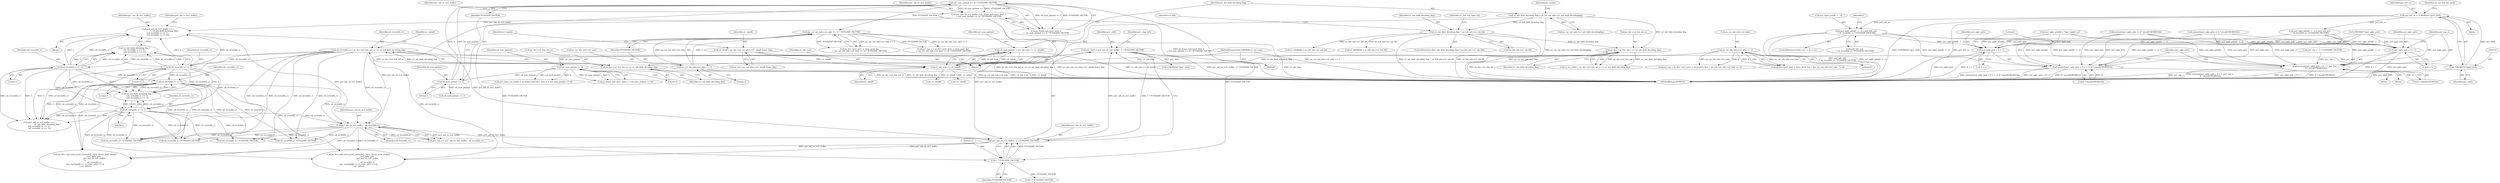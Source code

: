 digraph "0_Android_a583270e1c96d307469c83dc42bd3c5f1b9ef63f@integer" {
"1003172" [label="(Call,au2_ngbr_pels[8 - 1 - i] = pu2_left_uv[i\n * u4_recwidth_cr / YUV420SP_FACTOR])"];
"1003113" [label="(Call,pu2_left_uv = (UWORD16 *)pu1_uleft)"];
"1003115" [label="(Call,(UWORD16 *)pu1_uleft)"];
"1000668" [label="(Call,pu1_uleft = pu1_mb_cb_rei1_buffer - 1 * YUV420SP_FACTOR)"];
"1000670" [label="(Call,pu1_mb_cb_rei1_buffer - 1 * YUV420SP_FACTOR)"];
"1000660" [label="(Call,pu1_mb_cb_rei1_buffer - u4_recwidth_cr)"];
"1000545" [label="(Call,pu1_mb_cb_rei1_buffer = ps_frame_buf->pu1_dest_u\n + (u4_num_pmbair << 3) * YUV420SP_FACTOR)"];
"1000551" [label="(Call,(u4_num_pmbair << 3) * YUV420SP_FACTOR)"];
"1000552" [label="(Call,u4_num_pmbair << 3)"];
"1000542" [label="(Call,u4_num_pmbair << 4)"];
"1000361" [label="(Call,u4_num_pmbair = (u1_mb_num >> u1_mbaff))"];
"1000363" [label="(Call,u1_mb_num >> u1_mbaff)"];
"1000242" [label="(MethodParameterIn,UWORD8 u1_mb_num)"];
"1000349" [label="(Call,u1_mbaff = ps_dec->ps_cur_slice->u1_mbaff_frame_flag)"];
"1000600" [label="(Call,pu1_mb_cb_rei1_buffer += (\n                            u1_mb_field_decoding_flag ?\n (u4_recwidth_cr >> 1) :\n (u4_recwidth_cr << 3)))"];
"1000604" [label="(Call,u4_recwidth_cr >> 1)"];
"1000575" [label="(Call,u4_recwidth_cr = ps_dec->u2_frm_wd_uv << u1_mb_field_decoding_flag)"];
"1000577" [label="(Call,ps_dec->u2_frm_wd_uv << u1_mb_field_decoding_flag)"];
"1000570" [label="(Call,ps_dec->u2_frm_wd_y << u1_mb_field_decoding_flag)"];
"1000366" [label="(Call,u1_mb_field_decoding_flag = ps_cur_mb_info->u1_mb_field_decodingflag)"];
"1000452" [label="(Call,u1_mb_field_decoding_flag ^ ps_left_mb->u1_mb_fld)"];
"1000607" [label="(Call,u4_recwidth_cr << 3)"];
"1000617" [label="(Call,u4_recwidth_cr << 3)"];
"1000614" [label="(Call,u4_recwidth_cr >> 1)"];
"1000672" [label="(Call,1 * YUV420SP_FACTOR)"];
"1000644" [label="(Call,(ps_cur_mb_info->u2_mbx << 3) * YUV420SP_FACTOR)"];
"1000645" [label="(Call,ps_cur_mb_info->u2_mbx << 3)"];
"1000633" [label="(Call,ps_cur_mb_info->u2_mbx << 4)"];
"1003214" [label="(Call,memcpy(au2_ngbr_pels + 8 + 1, pu1_top_u,\n 8 * sizeof(UWORD16)))"];
"1003215" [label="(Call,au2_ngbr_pels + 8 + 1)"];
"1003227" [label="(Call,memset(au2_ngbr_pels + 8 + 1, 0, 8 * sizeof(UWORD16)))"];
"1003228" [label="(Call,au2_ngbr_pels + 8 + 1)"];
"1000637" [label="(Literal,4)"];
"1000661" [label="(Identifier,pu1_mb_cb_rei1_buffer)"];
"1003205" [label="(Call,au2_ngbr_pels[8] = *pu2_topleft_uv)"];
"1000600" [label="(Call,pu1_mb_cb_rei1_buffer += (\n                            u1_mb_field_decoding_flag ?\n (u4_recwidth_cr >> 1) :\n (u4_recwidth_cr << 3)))"];
"1000570" [label="(Call,ps_dec->u2_frm_wd_y << u1_mb_field_decoding_flag)"];
"1003117" [label="(Identifier,pu1_uleft)"];
"1000668" [label="(Call,pu1_uleft = pu1_mb_cb_rei1_buffer - 1 * YUV420SP_FACTOR)"];
"1000609" [label="(Literal,3)"];
"1000673" [label="(Literal,1)"];
"1000351" [label="(Call,ps_dec->ps_cur_slice->u1_mbaff_frame_flag)"];
"1000615" [label="(Identifier,u4_recwidth_cr)"];
"1000605" [label="(Identifier,u4_recwidth_cr)"];
"1000542" [label="(Call,u4_num_pmbair << 4)"];
"1003221" [label="(Call,8 * sizeof(UWORD16))"];
"1000562" [label="(Call,u4_num_pmbair << 3)"];
"1000543" [label="(Identifier,u4_num_pmbair)"];
"1000357" [label="(Identifier,u1_topmb)"];
"1000536" [label="(Call,pu1_luma_rec_buffer = ps_frame_buf->pu1_dest_y + (u4_num_pmbair << 4))"];
"1000557" [label="(Identifier,pu1_mb_cr_rei1_buffer)"];
"1000602" [label="(Call,u1_mb_field_decoding_flag ?\n (u4_recwidth_cr >> 1) :\n (u4_recwidth_cr << 3))"];
"1000646" [label="(Call,ps_cur_mb_info->u2_mbx)"];
"1003089" [label="(Call,(UWORD8 *)au2_ngbr_pels)"];
"1000568" [label="(Call,ui_rec_width = ps_dec->u2_frm_wd_y << u1_mb_field_decoding_flag)"];
"1000555" [label="(Identifier,YUV420SP_FACTOR)"];
"1000363" [label="(Call,u1_mb_num >> u1_mbaff)"];
"1000614" [label="(Call,u4_recwidth_cr >> 1)"];
"1003220" [label="(Identifier,pu1_top_u)"];
"1003184" [label="(Call,u4_recwidth_cr / YUV420SP_FACTOR)"];
"1003163" [label="(ControlStructure,for(i = 4; i < 8; i++))"];
"1003233" [label="(Literal,0)"];
"1000350" [label="(Identifier,u1_mbaff)"];
"1000547" [label="(Call,ps_frame_buf->pu1_dest_u\n + (u4_num_pmbair << 3) * YUV420SP_FACTOR)"];
"1000660" [label="(Call,pu1_mb_cb_rei1_buffer - u4_recwidth_cr)"];
"1003114" [label="(Identifier,pu2_left_uv)"];
"1002841" [label="(Call,ps_dec->apf_intra_pred_chroma[u1_intra_chrom_pred_mode](\n                                pu1_ngbr_pels,\n                                pu1_mb_cb_rei1_buffer,\n 1,\n                                u4_recwidth_cr,\n ((uc_useTopMB << 2) | (use_left2 << 4)\n | use_left1)))"];
"1003234" [label="(Call,8 * sizeof(UWORD16))"];
"1003171" [label="(Identifier,i)"];
"1000571" [label="(Call,ps_dec->u2_frm_wd_y)"];
"1000368" [label="(Call,ps_cur_mb_info->u1_mb_field_decodingflag)"];
"1000581" [label="(Identifier,u1_mb_field_decoding_flag)"];
"1003228" [label="(Call,au2_ngbr_pels + 8 + 1)"];
"1000676" [label="(Identifier,pu1_ytop_left)"];
"1003239" [label="(Identifier,pu1_ngbr_pels)"];
"1003115" [label="(Call,(UWORD16 *)pu1_uleft)"];
"1000589" [label="(Block,)"];
"1000451" [label="(ControlStructure,if(u1_mb_field_decoding_flag ^ ps_left_mb->u1_mb_fld))"];
"1000618" [label="(Identifier,u4_recwidth_cr)"];
"1000633" [label="(Call,ps_cur_mb_info->u2_mbx << 4)"];
"1000617" [label="(Call,u4_recwidth_cr << 3)"];
"1000361" [label="(Call,u4_num_pmbair = (u1_mb_num >> u1_mbaff))"];
"1000682" [label="(Call,pu1_top_u - 1 * YUV420SP_FACTOR)"];
"1003119" [label="(Identifier,u2_use_left_mb_pack)"];
"1000367" [label="(Identifier,u1_mb_field_decoding_flag)"];
"1000551" [label="(Call,(u4_num_pmbair << 3) * YUV420SP_FACTOR)"];
"1000612" [label="(Call,u1_mb_field_decoding_flag ?\n (u4_recwidth_cr >> 1) :\n (u4_recwidth_cr << 3))"];
"1000366" [label="(Call,u1_mb_field_decoding_flag = ps_cur_mb_info->u1_mb_field_decodingflag)"];
"1000658" [label="(Call,pu1_top_u = pu1_mb_cb_rei1_buffer - u4_recwidth_cr)"];
"1000578" [label="(Call,ps_dec->u2_frm_wd_uv)"];
"1003180" [label="(Call,pu2_left_uv[i\n * u4_recwidth_cr / YUV420SP_FACTOR])"];
"1002749" [label="(Call,u4_recwidth_cr / YUV420SP_FACTOR)"];
"1003238" [label="(Call,ps_dec->apf_intra_pred_chroma[u1_intra_chrom_pred_mode](\n                                pu1_ngbr_pels,\n                                pu1_mb_cb_rei1_buffer,\n 1,\n                                u4_recwidth_cr,\n ((uc_useTopMB << 2) | (use_left2 << 4)\n | use_left1)))"];
"1000629" [label="(Call,ps_dec->pu1_prev_y_intra_pred_line + (ps_cur_mb_info->u2_mbx << 4))"];
"1003198" [label="(Call,memset(au2_ngbr_pels, 0, 8 * sizeof(UWORD16)))"];
"1003146" [label="(Call,u4_recwidth_cr / YUV420SP_FACTOR)"];
"1000619" [label="(Literal,3)"];
"1003213" [label="(Block,)"];
"1000606" [label="(Literal,1)"];
"1000649" [label="(Literal,3)"];
"1000554" [label="(Literal,3)"];
"1000662" [label="(Identifier,u4_recwidth_cr)"];
"1002787" [label="(Call,u4_recwidth_cr / YUV420SP_FACTOR)"];
"1000601" [label="(Identifier,pu1_mb_cb_rei1_buffer)"];
"1003084" [label="(Block,)"];
"1000502" [label="(Identifier,u1_use_top_right_mb)"];
"1003217" [label="(Call,8 + 1)"];
"1000553" [label="(Identifier,u4_num_pmbair)"];
"1000670" [label="(Call,pu1_mb_cb_rei1_buffer - 1 * YUV420SP_FACTOR)"];
"1003254" [label="(MethodReturn,WORD32)"];
"1000372" [label="(Identifier,ps_curmb)"];
"1000616" [label="(Literal,1)"];
"1000552" [label="(Call,u4_num_pmbair << 3)"];
"1002713" [label="(Call,(UWORD16 *)pu1_uleft)"];
"1000577" [label="(Call,ps_dec->u2_frm_wd_uv << u1_mb_field_decoding_flag)"];
"1000362" [label="(Identifier,u4_num_pmbair)"];
"1000610" [label="(Call,pu1_mb_cr_rei1_buffer += (\n                            u1_mb_field_decoding_flag ?\n (u4_recwidth_cr >> 1) :\n (u4_recwidth_cr << 3)))"];
"1000604" [label="(Call,u4_recwidth_cr >> 1)"];
"1000583" [label="(Identifier,u1_mbaff)"];
"1000544" [label="(Literal,4)"];
"1003214" [label="(Call,memcpy(au2_ngbr_pels + 8 + 1, pu1_top_u,\n 8 * sizeof(UWORD16)))"];
"1000575" [label="(Call,u4_recwidth_cr = ps_dec->u2_frm_wd_uv << u1_mb_field_decoding_flag)"];
"1000454" [label="(Call,ps_left_mb->u1_mb_fld)"];
"1001123" [label="(Call,!u1_mbaff)"];
"1000546" [label="(Identifier,pu1_mb_cb_rei1_buffer)"];
"1003134" [label="(Call,au2_ngbr_pels[8 - 1 - i] = pu2_left_uv[i\n * u4_recwidth_cr / YUV420SP_FACTOR])"];
"1000243" [label="(Block,)"];
"1000674" [label="(Identifier,YUV420SP_FACTOR)"];
"1001161" [label="(Call,u1_leftMbfld = ps_left_mb->u1_mb_fld)"];
"1000634" [label="(Call,ps_cur_mb_info->u2_mbx)"];
"1003226" [label="(Block,)"];
"1000640" [label="(Call,ps_dec->pu1_prev_u_intra_pred_line\n + (ps_cur_mb_info->u2_mbx << 3) * YUV420SP_FACTOR)"];
"1003216" [label="(Identifier,au2_ngbr_pels)"];
"1000645" [label="(Call,ps_cur_mb_info->u2_mbx << 3)"];
"1000349" [label="(Call,u1_mbaff = ps_dec->ps_cur_slice->u1_mbaff_frame_flag)"];
"1000672" [label="(Call,1 * YUV420SP_FACTOR)"];
"1000574" [label="(Identifier,u1_mb_field_decoding_flag)"];
"1003173" [label="(Call,au2_ngbr_pels[8 - 1 - i])"];
"1000459" [label="(Identifier,u1_left)"];
"1003189" [label="(Call,memset(au2_ngbr_pels, 0, 4 * sizeof(UWORD16)))"];
"1003113" [label="(Call,pu2_left_uv = (UWORD16 *)pu1_uleft)"];
"1000671" [label="(Identifier,pu1_mb_cb_rei1_buffer)"];
"1000650" [label="(Identifier,YUV420SP_FACTOR)"];
"1000638" [label="(Call,pu1_top_u = ps_dec->pu1_prev_u_intra_pred_line\n + (ps_cur_mb_info->u2_mbx << 3) * YUV420SP_FACTOR)"];
"1000365" [label="(Identifier,u1_mbaff)"];
"1003172" [label="(Call,au2_ngbr_pels[8 - 1 - i] = pu2_left_uv[i\n * u4_recwidth_cr / YUV420SP_FACTOR])"];
"1000364" [label="(Identifier,u1_mb_num)"];
"1000453" [label="(Identifier,u1_mb_field_decoding_flag)"];
"1000538" [label="(Call,ps_frame_buf->pu1_dest_y + (u4_num_pmbair << 4))"];
"1001936" [label="(Call,!u1_mbaff)"];
"1003229" [label="(Identifier,au2_ngbr_pels)"];
"1000627" [label="(Call,puc_top = ps_dec->pu1_prev_y_intra_pred_line + (ps_cur_mb_info->u2_mbx << 4))"];
"1000545" [label="(Call,pu1_mb_cb_rei1_buffer = ps_frame_buf->pu1_dest_u\n + (u4_num_pmbair << 3) * YUV420SP_FACTOR)"];
"1000607" [label="(Call,u4_recwidth_cr << 3)"];
"1000684" [label="(Call,1 * YUV420SP_FACTOR)"];
"1003227" [label="(Call,memset(au2_ngbr_pels + 8 + 1, 0, 8 * sizeof(UWORD16)))"];
"1000242" [label="(MethodParameterIn,UWORD8 u1_mb_num)"];
"1000608" [label="(Identifier,u4_recwidth_cr)"];
"1000669" [label="(Identifier,pu1_uleft)"];
"1001975" [label="(Call,u1_leftMbfld = ps_left_mb->u1_mb_fld)"];
"1003215" [label="(Call,au2_ngbr_pels + 8 + 1)"];
"1003230" [label="(Call,8 + 1)"];
"1000644" [label="(Call,(ps_cur_mb_info->u2_mbx << 3) * YUV420SP_FACTOR)"];
"1000576" [label="(Identifier,u4_recwidth_cr)"];
"1000611" [label="(Identifier,pu1_mb_cr_rei1_buffer)"];
"1000452" [label="(Call,u1_mb_field_decoding_flag ^ ps_left_mb->u1_mb_fld)"];
"1003172" -> "1003163"  [label="AST: "];
"1003172" -> "1003180"  [label="CFG: "];
"1003173" -> "1003172"  [label="AST: "];
"1003180" -> "1003172"  [label="AST: "];
"1003171" -> "1003172"  [label="CFG: "];
"1003172" -> "1003254"  [label="DDG: pu2_left_uv[i\n * u4_recwidth_cr / YUV420SP_FACTOR]"];
"1003172" -> "1003254"  [label="DDG: au2_ngbr_pels[8 - 1 - i]"];
"1003113" -> "1003172"  [label="DDG: pu2_left_uv"];
"1003172" -> "1003214"  [label="DDG: au2_ngbr_pels[8 - 1 - i]"];
"1003172" -> "1003215"  [label="DDG: au2_ngbr_pels[8 - 1 - i]"];
"1003172" -> "1003227"  [label="DDG: au2_ngbr_pels[8 - 1 - i]"];
"1003172" -> "1003228"  [label="DDG: au2_ngbr_pels[8 - 1 - i]"];
"1003113" -> "1003084"  [label="AST: "];
"1003113" -> "1003115"  [label="CFG: "];
"1003114" -> "1003113"  [label="AST: "];
"1003115" -> "1003113"  [label="AST: "];
"1003119" -> "1003113"  [label="CFG: "];
"1003113" -> "1003254"  [label="DDG: pu2_left_uv"];
"1003113" -> "1003254"  [label="DDG: (UWORD16 *)pu1_uleft"];
"1003115" -> "1003113"  [label="DDG: pu1_uleft"];
"1003113" -> "1003134"  [label="DDG: pu2_left_uv"];
"1003115" -> "1003117"  [label="CFG: "];
"1003116" -> "1003115"  [label="AST: "];
"1003117" -> "1003115"  [label="AST: "];
"1003115" -> "1003254"  [label="DDG: pu1_uleft"];
"1000668" -> "1003115"  [label="DDG: pu1_uleft"];
"1000668" -> "1000243"  [label="AST: "];
"1000668" -> "1000670"  [label="CFG: "];
"1000669" -> "1000668"  [label="AST: "];
"1000670" -> "1000668"  [label="AST: "];
"1000676" -> "1000668"  [label="CFG: "];
"1000668" -> "1003254"  [label="DDG: pu1_mb_cb_rei1_buffer - 1 * YUV420SP_FACTOR"];
"1000670" -> "1000668"  [label="DDG: pu1_mb_cb_rei1_buffer"];
"1000670" -> "1000668"  [label="DDG: 1 * YUV420SP_FACTOR"];
"1000668" -> "1002713"  [label="DDG: pu1_uleft"];
"1000670" -> "1000672"  [label="CFG: "];
"1000671" -> "1000670"  [label="AST: "];
"1000672" -> "1000670"  [label="AST: "];
"1000660" -> "1000670"  [label="DDG: pu1_mb_cb_rei1_buffer"];
"1000545" -> "1000670"  [label="DDG: pu1_mb_cb_rei1_buffer"];
"1000600" -> "1000670"  [label="DDG: pu1_mb_cb_rei1_buffer"];
"1000672" -> "1000670"  [label="DDG: 1"];
"1000672" -> "1000670"  [label="DDG: YUV420SP_FACTOR"];
"1000670" -> "1002841"  [label="DDG: pu1_mb_cb_rei1_buffer"];
"1000670" -> "1003238"  [label="DDG: pu1_mb_cb_rei1_buffer"];
"1000660" -> "1000658"  [label="AST: "];
"1000660" -> "1000662"  [label="CFG: "];
"1000661" -> "1000660"  [label="AST: "];
"1000662" -> "1000660"  [label="AST: "];
"1000658" -> "1000660"  [label="CFG: "];
"1000660" -> "1000658"  [label="DDG: pu1_mb_cb_rei1_buffer"];
"1000660" -> "1000658"  [label="DDG: u4_recwidth_cr"];
"1000545" -> "1000660"  [label="DDG: pu1_mb_cb_rei1_buffer"];
"1000600" -> "1000660"  [label="DDG: pu1_mb_cb_rei1_buffer"];
"1000617" -> "1000660"  [label="DDG: u4_recwidth_cr"];
"1000614" -> "1000660"  [label="DDG: u4_recwidth_cr"];
"1000575" -> "1000660"  [label="DDG: u4_recwidth_cr"];
"1000660" -> "1002749"  [label="DDG: u4_recwidth_cr"];
"1000660" -> "1002787"  [label="DDG: u4_recwidth_cr"];
"1000660" -> "1002841"  [label="DDG: u4_recwidth_cr"];
"1000660" -> "1003146"  [label="DDG: u4_recwidth_cr"];
"1000660" -> "1003184"  [label="DDG: u4_recwidth_cr"];
"1000660" -> "1003238"  [label="DDG: u4_recwidth_cr"];
"1000545" -> "1000243"  [label="AST: "];
"1000545" -> "1000547"  [label="CFG: "];
"1000546" -> "1000545"  [label="AST: "];
"1000547" -> "1000545"  [label="AST: "];
"1000557" -> "1000545"  [label="CFG: "];
"1000545" -> "1003254"  [label="DDG: ps_frame_buf->pu1_dest_u\n + (u4_num_pmbair << 3) * YUV420SP_FACTOR"];
"1000551" -> "1000545"  [label="DDG: u4_num_pmbair << 3"];
"1000551" -> "1000545"  [label="DDG: YUV420SP_FACTOR"];
"1000545" -> "1000600"  [label="DDG: pu1_mb_cb_rei1_buffer"];
"1000551" -> "1000547"  [label="AST: "];
"1000551" -> "1000555"  [label="CFG: "];
"1000552" -> "1000551"  [label="AST: "];
"1000555" -> "1000551"  [label="AST: "];
"1000547" -> "1000551"  [label="CFG: "];
"1000551" -> "1000547"  [label="DDG: u4_num_pmbair << 3"];
"1000551" -> "1000547"  [label="DDG: YUV420SP_FACTOR"];
"1000552" -> "1000551"  [label="DDG: u4_num_pmbair"];
"1000552" -> "1000551"  [label="DDG: 3"];
"1000551" -> "1000644"  [label="DDG: YUV420SP_FACTOR"];
"1000551" -> "1000672"  [label="DDG: YUV420SP_FACTOR"];
"1000552" -> "1000554"  [label="CFG: "];
"1000553" -> "1000552"  [label="AST: "];
"1000554" -> "1000552"  [label="AST: "];
"1000555" -> "1000552"  [label="CFG: "];
"1000542" -> "1000552"  [label="DDG: u4_num_pmbair"];
"1000552" -> "1000562"  [label="DDG: u4_num_pmbair"];
"1000542" -> "1000538"  [label="AST: "];
"1000542" -> "1000544"  [label="CFG: "];
"1000543" -> "1000542"  [label="AST: "];
"1000544" -> "1000542"  [label="AST: "];
"1000538" -> "1000542"  [label="CFG: "];
"1000542" -> "1000536"  [label="DDG: u4_num_pmbair"];
"1000542" -> "1000536"  [label="DDG: 4"];
"1000542" -> "1000538"  [label="DDG: u4_num_pmbair"];
"1000542" -> "1000538"  [label="DDG: 4"];
"1000361" -> "1000542"  [label="DDG: u4_num_pmbair"];
"1000361" -> "1000243"  [label="AST: "];
"1000361" -> "1000363"  [label="CFG: "];
"1000362" -> "1000361"  [label="AST: "];
"1000363" -> "1000361"  [label="AST: "];
"1000367" -> "1000361"  [label="CFG: "];
"1000361" -> "1003254"  [label="DDG: u1_mb_num >> u1_mbaff"];
"1000363" -> "1000361"  [label="DDG: u1_mb_num"];
"1000363" -> "1000361"  [label="DDG: u1_mbaff"];
"1000363" -> "1000365"  [label="CFG: "];
"1000364" -> "1000363"  [label="AST: "];
"1000365" -> "1000363"  [label="AST: "];
"1000363" -> "1003254"  [label="DDG: u1_mbaff"];
"1000363" -> "1003254"  [label="DDG: u1_mb_num"];
"1000242" -> "1000363"  [label="DDG: u1_mb_num"];
"1000349" -> "1000363"  [label="DDG: u1_mbaff"];
"1000363" -> "1001123"  [label="DDG: u1_mbaff"];
"1000363" -> "1001936"  [label="DDG: u1_mbaff"];
"1000242" -> "1000239"  [label="AST: "];
"1000242" -> "1003254"  [label="DDG: u1_mb_num"];
"1000349" -> "1000243"  [label="AST: "];
"1000349" -> "1000351"  [label="CFG: "];
"1000350" -> "1000349"  [label="AST: "];
"1000351" -> "1000349"  [label="AST: "];
"1000357" -> "1000349"  [label="CFG: "];
"1000349" -> "1003254"  [label="DDG: ps_dec->ps_cur_slice->u1_mbaff_frame_flag"];
"1000600" -> "1000589"  [label="AST: "];
"1000600" -> "1000602"  [label="CFG: "];
"1000601" -> "1000600"  [label="AST: "];
"1000602" -> "1000600"  [label="AST: "];
"1000611" -> "1000600"  [label="CFG: "];
"1000604" -> "1000600"  [label="DDG: u4_recwidth_cr"];
"1000604" -> "1000600"  [label="DDG: 1"];
"1000607" -> "1000600"  [label="DDG: u4_recwidth_cr"];
"1000607" -> "1000600"  [label="DDG: 3"];
"1000604" -> "1000602"  [label="AST: "];
"1000604" -> "1000606"  [label="CFG: "];
"1000605" -> "1000604"  [label="AST: "];
"1000606" -> "1000604"  [label="AST: "];
"1000602" -> "1000604"  [label="CFG: "];
"1000604" -> "1000602"  [label="DDG: u4_recwidth_cr"];
"1000604" -> "1000602"  [label="DDG: 1"];
"1000575" -> "1000604"  [label="DDG: u4_recwidth_cr"];
"1000604" -> "1000610"  [label="DDG: u4_recwidth_cr"];
"1000604" -> "1000610"  [label="DDG: 1"];
"1000604" -> "1000612"  [label="DDG: u4_recwidth_cr"];
"1000604" -> "1000612"  [label="DDG: 1"];
"1000604" -> "1000614"  [label="DDG: u4_recwidth_cr"];
"1000604" -> "1000617"  [label="DDG: u4_recwidth_cr"];
"1000575" -> "1000243"  [label="AST: "];
"1000575" -> "1000577"  [label="CFG: "];
"1000576" -> "1000575"  [label="AST: "];
"1000577" -> "1000575"  [label="AST: "];
"1000583" -> "1000575"  [label="CFG: "];
"1000575" -> "1003254"  [label="DDG: ps_dec->u2_frm_wd_uv << u1_mb_field_decoding_flag"];
"1000577" -> "1000575"  [label="DDG: ps_dec->u2_frm_wd_uv"];
"1000577" -> "1000575"  [label="DDG: u1_mb_field_decoding_flag"];
"1000575" -> "1000607"  [label="DDG: u4_recwidth_cr"];
"1000575" -> "1002749"  [label="DDG: u4_recwidth_cr"];
"1000575" -> "1002787"  [label="DDG: u4_recwidth_cr"];
"1000575" -> "1002841"  [label="DDG: u4_recwidth_cr"];
"1000575" -> "1003146"  [label="DDG: u4_recwidth_cr"];
"1000575" -> "1003184"  [label="DDG: u4_recwidth_cr"];
"1000575" -> "1003238"  [label="DDG: u4_recwidth_cr"];
"1000577" -> "1000581"  [label="CFG: "];
"1000578" -> "1000577"  [label="AST: "];
"1000581" -> "1000577"  [label="AST: "];
"1000577" -> "1003254"  [label="DDG: ps_dec->u2_frm_wd_uv"];
"1000577" -> "1003254"  [label="DDG: u1_mb_field_decoding_flag"];
"1000570" -> "1000577"  [label="DDG: u1_mb_field_decoding_flag"];
"1000570" -> "1000568"  [label="AST: "];
"1000570" -> "1000574"  [label="CFG: "];
"1000571" -> "1000570"  [label="AST: "];
"1000574" -> "1000570"  [label="AST: "];
"1000568" -> "1000570"  [label="CFG: "];
"1000570" -> "1003254"  [label="DDG: ps_dec->u2_frm_wd_y"];
"1000570" -> "1000568"  [label="DDG: ps_dec->u2_frm_wd_y"];
"1000570" -> "1000568"  [label="DDG: u1_mb_field_decoding_flag"];
"1000366" -> "1000570"  [label="DDG: u1_mb_field_decoding_flag"];
"1000452" -> "1000570"  [label="DDG: u1_mb_field_decoding_flag"];
"1000366" -> "1000243"  [label="AST: "];
"1000366" -> "1000368"  [label="CFG: "];
"1000367" -> "1000366"  [label="AST: "];
"1000368" -> "1000366"  [label="AST: "];
"1000372" -> "1000366"  [label="CFG: "];
"1000366" -> "1003254"  [label="DDG: ps_cur_mb_info->u1_mb_field_decodingflag"];
"1000366" -> "1000452"  [label="DDG: u1_mb_field_decoding_flag"];
"1000452" -> "1000451"  [label="AST: "];
"1000452" -> "1000454"  [label="CFG: "];
"1000453" -> "1000452"  [label="AST: "];
"1000454" -> "1000452"  [label="AST: "];
"1000459" -> "1000452"  [label="CFG: "];
"1000502" -> "1000452"  [label="CFG: "];
"1000452" -> "1003254"  [label="DDG: u1_mb_field_decoding_flag ^ ps_left_mb->u1_mb_fld"];
"1000452" -> "1003254"  [label="DDG: ps_left_mb->u1_mb_fld"];
"1000452" -> "1001161"  [label="DDG: ps_left_mb->u1_mb_fld"];
"1000452" -> "1001975"  [label="DDG: ps_left_mb->u1_mb_fld"];
"1000607" -> "1000602"  [label="AST: "];
"1000607" -> "1000609"  [label="CFG: "];
"1000608" -> "1000607"  [label="AST: "];
"1000609" -> "1000607"  [label="AST: "];
"1000602" -> "1000607"  [label="CFG: "];
"1000607" -> "1000602"  [label="DDG: u4_recwidth_cr"];
"1000607" -> "1000602"  [label="DDG: 3"];
"1000607" -> "1000610"  [label="DDG: u4_recwidth_cr"];
"1000607" -> "1000610"  [label="DDG: 3"];
"1000607" -> "1000614"  [label="DDG: u4_recwidth_cr"];
"1000607" -> "1000612"  [label="DDG: u4_recwidth_cr"];
"1000607" -> "1000612"  [label="DDG: 3"];
"1000607" -> "1000617"  [label="DDG: u4_recwidth_cr"];
"1000617" -> "1000612"  [label="AST: "];
"1000617" -> "1000619"  [label="CFG: "];
"1000618" -> "1000617"  [label="AST: "];
"1000619" -> "1000617"  [label="AST: "];
"1000612" -> "1000617"  [label="CFG: "];
"1000617" -> "1000610"  [label="DDG: u4_recwidth_cr"];
"1000617" -> "1000610"  [label="DDG: 3"];
"1000617" -> "1000612"  [label="DDG: u4_recwidth_cr"];
"1000617" -> "1000612"  [label="DDG: 3"];
"1000617" -> "1002749"  [label="DDG: u4_recwidth_cr"];
"1000617" -> "1002787"  [label="DDG: u4_recwidth_cr"];
"1000617" -> "1002841"  [label="DDG: u4_recwidth_cr"];
"1000617" -> "1003146"  [label="DDG: u4_recwidth_cr"];
"1000617" -> "1003184"  [label="DDG: u4_recwidth_cr"];
"1000617" -> "1003238"  [label="DDG: u4_recwidth_cr"];
"1000614" -> "1000612"  [label="AST: "];
"1000614" -> "1000616"  [label="CFG: "];
"1000615" -> "1000614"  [label="AST: "];
"1000616" -> "1000614"  [label="AST: "];
"1000612" -> "1000614"  [label="CFG: "];
"1000614" -> "1000610"  [label="DDG: u4_recwidth_cr"];
"1000614" -> "1000610"  [label="DDG: 1"];
"1000614" -> "1000612"  [label="DDG: u4_recwidth_cr"];
"1000614" -> "1000612"  [label="DDG: 1"];
"1000614" -> "1002749"  [label="DDG: u4_recwidth_cr"];
"1000614" -> "1002787"  [label="DDG: u4_recwidth_cr"];
"1000614" -> "1002841"  [label="DDG: u4_recwidth_cr"];
"1000614" -> "1003146"  [label="DDG: u4_recwidth_cr"];
"1000614" -> "1003184"  [label="DDG: u4_recwidth_cr"];
"1000614" -> "1003238"  [label="DDG: u4_recwidth_cr"];
"1000672" -> "1000674"  [label="CFG: "];
"1000673" -> "1000672"  [label="AST: "];
"1000674" -> "1000672"  [label="AST: "];
"1000644" -> "1000672"  [label="DDG: YUV420SP_FACTOR"];
"1000672" -> "1000684"  [label="DDG: YUV420SP_FACTOR"];
"1000644" -> "1000640"  [label="AST: "];
"1000644" -> "1000650"  [label="CFG: "];
"1000645" -> "1000644"  [label="AST: "];
"1000650" -> "1000644"  [label="AST: "];
"1000640" -> "1000644"  [label="CFG: "];
"1000644" -> "1003254"  [label="DDG: ps_cur_mb_info->u2_mbx << 3"];
"1000644" -> "1000638"  [label="DDG: ps_cur_mb_info->u2_mbx << 3"];
"1000644" -> "1000638"  [label="DDG: YUV420SP_FACTOR"];
"1000644" -> "1000640"  [label="DDG: ps_cur_mb_info->u2_mbx << 3"];
"1000644" -> "1000640"  [label="DDG: YUV420SP_FACTOR"];
"1000645" -> "1000644"  [label="DDG: ps_cur_mb_info->u2_mbx"];
"1000645" -> "1000644"  [label="DDG: 3"];
"1000645" -> "1000649"  [label="CFG: "];
"1000646" -> "1000645"  [label="AST: "];
"1000649" -> "1000645"  [label="AST: "];
"1000650" -> "1000645"  [label="CFG: "];
"1000645" -> "1003254"  [label="DDG: ps_cur_mb_info->u2_mbx"];
"1000633" -> "1000645"  [label="DDG: ps_cur_mb_info->u2_mbx"];
"1000633" -> "1000629"  [label="AST: "];
"1000633" -> "1000637"  [label="CFG: "];
"1000634" -> "1000633"  [label="AST: "];
"1000637" -> "1000633"  [label="AST: "];
"1000629" -> "1000633"  [label="CFG: "];
"1000633" -> "1000627"  [label="DDG: ps_cur_mb_info->u2_mbx"];
"1000633" -> "1000627"  [label="DDG: 4"];
"1000633" -> "1000629"  [label="DDG: ps_cur_mb_info->u2_mbx"];
"1000633" -> "1000629"  [label="DDG: 4"];
"1003214" -> "1003213"  [label="AST: "];
"1003214" -> "1003221"  [label="CFG: "];
"1003215" -> "1003214"  [label="AST: "];
"1003220" -> "1003214"  [label="AST: "];
"1003221" -> "1003214"  [label="AST: "];
"1003239" -> "1003214"  [label="CFG: "];
"1003214" -> "1003254"  [label="DDG: au2_ngbr_pels + 8 + 1"];
"1003214" -> "1003254"  [label="DDG: 8 * sizeof(UWORD16)"];
"1003214" -> "1003254"  [label="DDG: pu1_top_u"];
"1003214" -> "1003254"  [label="DDG: memcpy(au2_ngbr_pels + 8 + 1, pu1_top_u,\n 8 * sizeof(UWORD16))"];
"1003089" -> "1003214"  [label="DDG: au2_ngbr_pels"];
"1003189" -> "1003214"  [label="DDG: au2_ngbr_pels"];
"1003205" -> "1003214"  [label="DDG: au2_ngbr_pels[8]"];
"1003198" -> "1003214"  [label="DDG: au2_ngbr_pels"];
"1003134" -> "1003214"  [label="DDG: au2_ngbr_pels[8 - 1 - i]"];
"1000682" -> "1003214"  [label="DDG: pu1_top_u"];
"1003221" -> "1003214"  [label="DDG: 8"];
"1003215" -> "1003217"  [label="CFG: "];
"1003216" -> "1003215"  [label="AST: "];
"1003217" -> "1003215"  [label="AST: "];
"1003220" -> "1003215"  [label="CFG: "];
"1003215" -> "1003254"  [label="DDG: au2_ngbr_pels"];
"1003215" -> "1003254"  [label="DDG: 8 + 1"];
"1003089" -> "1003215"  [label="DDG: au2_ngbr_pels"];
"1003189" -> "1003215"  [label="DDG: au2_ngbr_pels"];
"1003205" -> "1003215"  [label="DDG: au2_ngbr_pels[8]"];
"1003198" -> "1003215"  [label="DDG: au2_ngbr_pels"];
"1003134" -> "1003215"  [label="DDG: au2_ngbr_pels[8 - 1 - i]"];
"1003227" -> "1003226"  [label="AST: "];
"1003227" -> "1003234"  [label="CFG: "];
"1003228" -> "1003227"  [label="AST: "];
"1003233" -> "1003227"  [label="AST: "];
"1003234" -> "1003227"  [label="AST: "];
"1003239" -> "1003227"  [label="CFG: "];
"1003227" -> "1003254"  [label="DDG: au2_ngbr_pels + 8 + 1"];
"1003227" -> "1003254"  [label="DDG: 8 * sizeof(UWORD16)"];
"1003227" -> "1003254"  [label="DDG: memset(au2_ngbr_pels + 8 + 1, 0, 8 * sizeof(UWORD16))"];
"1003089" -> "1003227"  [label="DDG: au2_ngbr_pels"];
"1003189" -> "1003227"  [label="DDG: au2_ngbr_pels"];
"1003205" -> "1003227"  [label="DDG: au2_ngbr_pels[8]"];
"1003198" -> "1003227"  [label="DDG: au2_ngbr_pels"];
"1003134" -> "1003227"  [label="DDG: au2_ngbr_pels[8 - 1 - i]"];
"1003234" -> "1003227"  [label="DDG: 8"];
"1003228" -> "1003230"  [label="CFG: "];
"1003229" -> "1003228"  [label="AST: "];
"1003230" -> "1003228"  [label="AST: "];
"1003233" -> "1003228"  [label="CFG: "];
"1003228" -> "1003254"  [label="DDG: au2_ngbr_pels"];
"1003228" -> "1003254"  [label="DDG: 8 + 1"];
"1003089" -> "1003228"  [label="DDG: au2_ngbr_pels"];
"1003189" -> "1003228"  [label="DDG: au2_ngbr_pels"];
"1003205" -> "1003228"  [label="DDG: au2_ngbr_pels[8]"];
"1003198" -> "1003228"  [label="DDG: au2_ngbr_pels"];
"1003134" -> "1003228"  [label="DDG: au2_ngbr_pels[8 - 1 - i]"];
}
